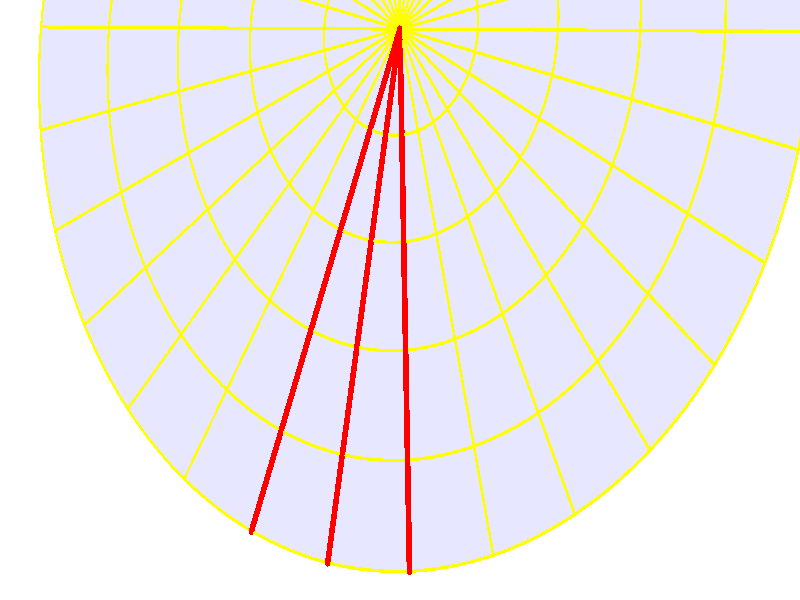 //
// eben.pov -- ebenes Universum
//
// (c) 2017 Prof Dr Andreas Müller, Hochschule Rapperswil
//
#version 3.7;
#include "colors.inc"
global_settings {
	assumed_gamma 1
}

#declare imagescale = 0.25;

camera {
	location <4, 2, 1.5>
	look_at <0.0, 0.1, 0>
	right 16/9 * x * imagescale
	up y * imagescale
}

light_source { <5, 8, 10> color White }
sky_sphere {
	pigment {
		color <1,1,1>
	}
}


#declare griddiameter = 0.003;

#macro kreisscheibe(U, V)
	<U * cos(V), 0, U * sin(V)>
#end

#macro kreis(U)
union {
	#declare V = 0;
	#declare Vstep = pi / 100;
	#while (V < 2 * pi - Vstep/2)
		sphere { kreisscheibe(U, V), griddiameter }
		cylinder {
			kreisscheibe(U, V),
			kreisscheibe(U, V + Vstep), griddiameter
		}
		#declare V = V + Vstep;
	#end
	pigment { color rgb<1,1,0> }
}
#end

#macro meridian(V, d, c)
union {
	#declare U = 0;
	#declare Ustep = 0.01;
	#while (U < 1 - Ustep/2)
		sphere { kreisscheibe(U, V), d }
		cylinder {
			kreisscheibe(U, V),
			kreisscheibe(U + Ustep, V), d
		}
		#declare U = U + Ustep;
	#end
	sphere { kreisscheibe(1, V), d }
	pigment { color c }
}
#end

union {

intersection {
	plane { <0,1,0>, 0 }
	plane { <0,-1,0>, 0.001 }
	cylinder { <0,-1,0>, <0,1,0>, 1 }
	pigment { color rgb<0.8,0.8,1> }
}

#declare U = 0.2;
#while (U <= 1)
	kreis(U)
	#declare U = U + 0.2;
#end

#declare V = 0;
#declare Vstep = pi / 15;
#while (V < 2 * pi - Vstep/2)
	meridian(V, griddiameter, rgb<1,1,0>)
	#declare V = V + Vstep;
#end

#declare curveradius = 0.007;

meridian(         0, curveradius, rgb<1,0,0>)
meridian( 1 * pi/15, curveradius, rgb<1,0,0>)
meridian(-1 * pi/15, curveradius, rgb<1,0,0>)

	rotate <0,0,-60>
	translate <0,0.65,0>
}
